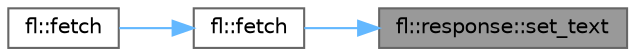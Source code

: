 digraph "fl::response::set_text"
{
 // INTERACTIVE_SVG=YES
 // LATEX_PDF_SIZE
  bgcolor="transparent";
  edge [fontname=Helvetica,fontsize=10,labelfontname=Helvetica,labelfontsize=10];
  node [fontname=Helvetica,fontsize=10,shape=box,height=0.2,width=0.4];
  rankdir="RL";
  Node1 [id="Node000001",label="fl::response::set_text",height=0.2,width=0.4,color="gray40", fillcolor="grey60", style="filled", fontcolor="black",tooltip=" "];
  Node1 -> Node2 [id="edge1_Node000001_Node000002",dir="back",color="steelblue1",style="solid",tooltip=" "];
  Node2 [id="Node000002",label="fl::fetch",height=0.2,width=0.4,color="grey40", fillcolor="white", style="filled",URL="$d4/d36/namespacefl_ad93c16b8b411261bba74f246cccc2b0f.html#ad93c16b8b411261bba74f246cccc2b0f",tooltip="Make an HTTP GET request (cross-platform, backward compatible)"];
  Node2 -> Node3 [id="edge2_Node000002_Node000003",dir="back",color="steelblue1",style="solid",tooltip=" "];
  Node3 [id="Node000003",label="fl::fetch",height=0.2,width=0.4,color="grey40", fillcolor="white", style="filled",URL="$d4/d36/namespacefl_a972fc48c6bbf8ccb5e606062fb127c99.html#a972fc48c6bbf8ccb5e606062fb127c99",tooltip="Make an HTTP GET request with URL string literal (cross-platform)"];
}
